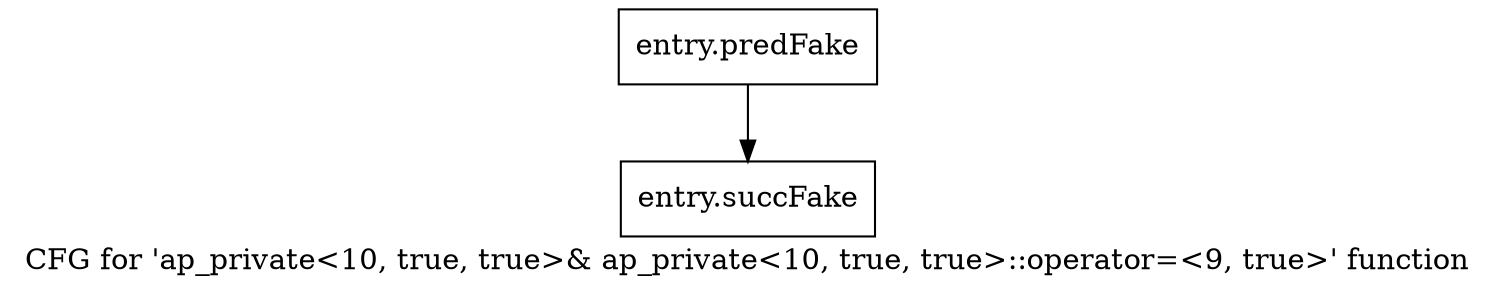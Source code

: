 digraph "CFG for 'ap_private\<10, true, true\>& ap_private\<10, true, true\>::operator=\<9, true\>' function" {
	label="CFG for 'ap_private\<10, true, true\>& ap_private\<10, true, true\>::operator=\<9, true\>' function";

	Node0x3c49f70 [shape=record,filename="",linenumber="",label="{entry.predFake}"];
	Node0x3c49f70 -> Node0x3e9fef0[ callList="" memoryops="" filename="/tools/Xilinx/Vitis_HLS/2022.1/include/etc/ap_private.h" execusionnum="0"];
	Node0x3e9fef0 [shape=record,filename="/tools/Xilinx/Vitis_HLS/2022.1/include/etc/ap_private.h",linenumber="1509",label="{entry.succFake}"];
}
